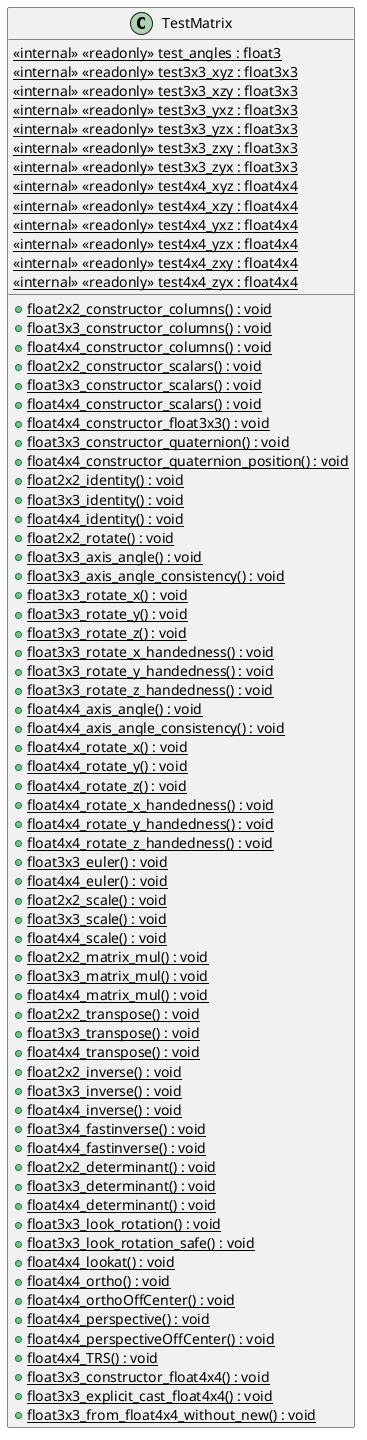 @startuml
class TestMatrix {
    + {static} float2x2_constructor_columns() : void
    + {static} float3x3_constructor_columns() : void
    + {static} float4x4_constructor_columns() : void
    + {static} float2x2_constructor_scalars() : void
    + {static} float3x3_constructor_scalars() : void
    + {static} float4x4_constructor_scalars() : void
    + {static} float4x4_constructor_float3x3() : void
    + {static} float3x3_constructor_quaternion() : void
    + {static} float4x4_constructor_quaternion_position() : void
    + {static} float2x2_identity() : void
    + {static} float3x3_identity() : void
    + {static} float4x4_identity() : void
    + {static} float2x2_rotate() : void
    + {static} float3x3_axis_angle() : void
    + {static} float3x3_axis_angle_consistency() : void
    + {static} float3x3_rotate_x() : void
    + {static} float3x3_rotate_y() : void
    + {static} float3x3_rotate_z() : void
    + {static} float3x3_rotate_x_handedness() : void
    + {static} float3x3_rotate_y_handedness() : void
    + {static} float3x3_rotate_z_handedness() : void
    + {static} float4x4_axis_angle() : void
    + {static} float4x4_axis_angle_consistency() : void
    + {static} float4x4_rotate_x() : void
    + {static} float4x4_rotate_y() : void
    + {static} float4x4_rotate_z() : void
    + {static} float4x4_rotate_x_handedness() : void
    + {static} float4x4_rotate_y_handedness() : void
    + {static} float4x4_rotate_z_handedness() : void
    {static} <<internal>> <<readonly>> test_angles : float3
    {static} <<internal>> <<readonly>> test3x3_xyz : float3x3
    {static} <<internal>> <<readonly>> test3x3_xzy : float3x3
    {static} <<internal>> <<readonly>> test3x3_yxz : float3x3
    {static} <<internal>> <<readonly>> test3x3_yzx : float3x3
    {static} <<internal>> <<readonly>> test3x3_zxy : float3x3
    {static} <<internal>> <<readonly>> test3x3_zyx : float3x3
    {static} <<internal>> <<readonly>> test4x4_xyz : float4x4
    {static} <<internal>> <<readonly>> test4x4_xzy : float4x4
    {static} <<internal>> <<readonly>> test4x4_yxz : float4x4
    {static} <<internal>> <<readonly>> test4x4_yzx : float4x4
    {static} <<internal>> <<readonly>> test4x4_zxy : float4x4
    {static} <<internal>> <<readonly>> test4x4_zyx : float4x4
    + {static} float3x3_euler() : void
    + {static} float4x4_euler() : void
    + {static} float2x2_scale() : void
    + {static} float3x3_scale() : void
    + {static} float4x4_scale() : void
    + {static} float2x2_matrix_mul() : void
    + {static} float3x3_matrix_mul() : void
    + {static} float4x4_matrix_mul() : void
    + {static} float2x2_transpose() : void
    + {static} float3x3_transpose() : void
    + {static} float4x4_transpose() : void
    + {static} float2x2_inverse() : void
    + {static} float3x3_inverse() : void
    + {static} float4x4_inverse() : void
    + {static} float3x4_fastinverse() : void
    + {static} float4x4_fastinverse() : void
    + {static} float2x2_determinant() : void
    + {static} float3x3_determinant() : void
    + {static} float4x4_determinant() : void
    + {static} float3x3_look_rotation() : void
    + {static} float3x3_look_rotation_safe() : void
    + {static} float4x4_lookat() : void
    + {static} float4x4_ortho() : void
    + {static} float4x4_orthoOffCenter() : void
    + {static} float4x4_perspective() : void
    + {static} float4x4_perspectiveOffCenter() : void
    + {static} float4x4_TRS() : void
    + {static} float3x3_constructor_float4x4() : void
    + {static} float3x3_explicit_cast_float4x4() : void
    + {static} float3x3_from_float4x4_without_new() : void
}
@enduml
